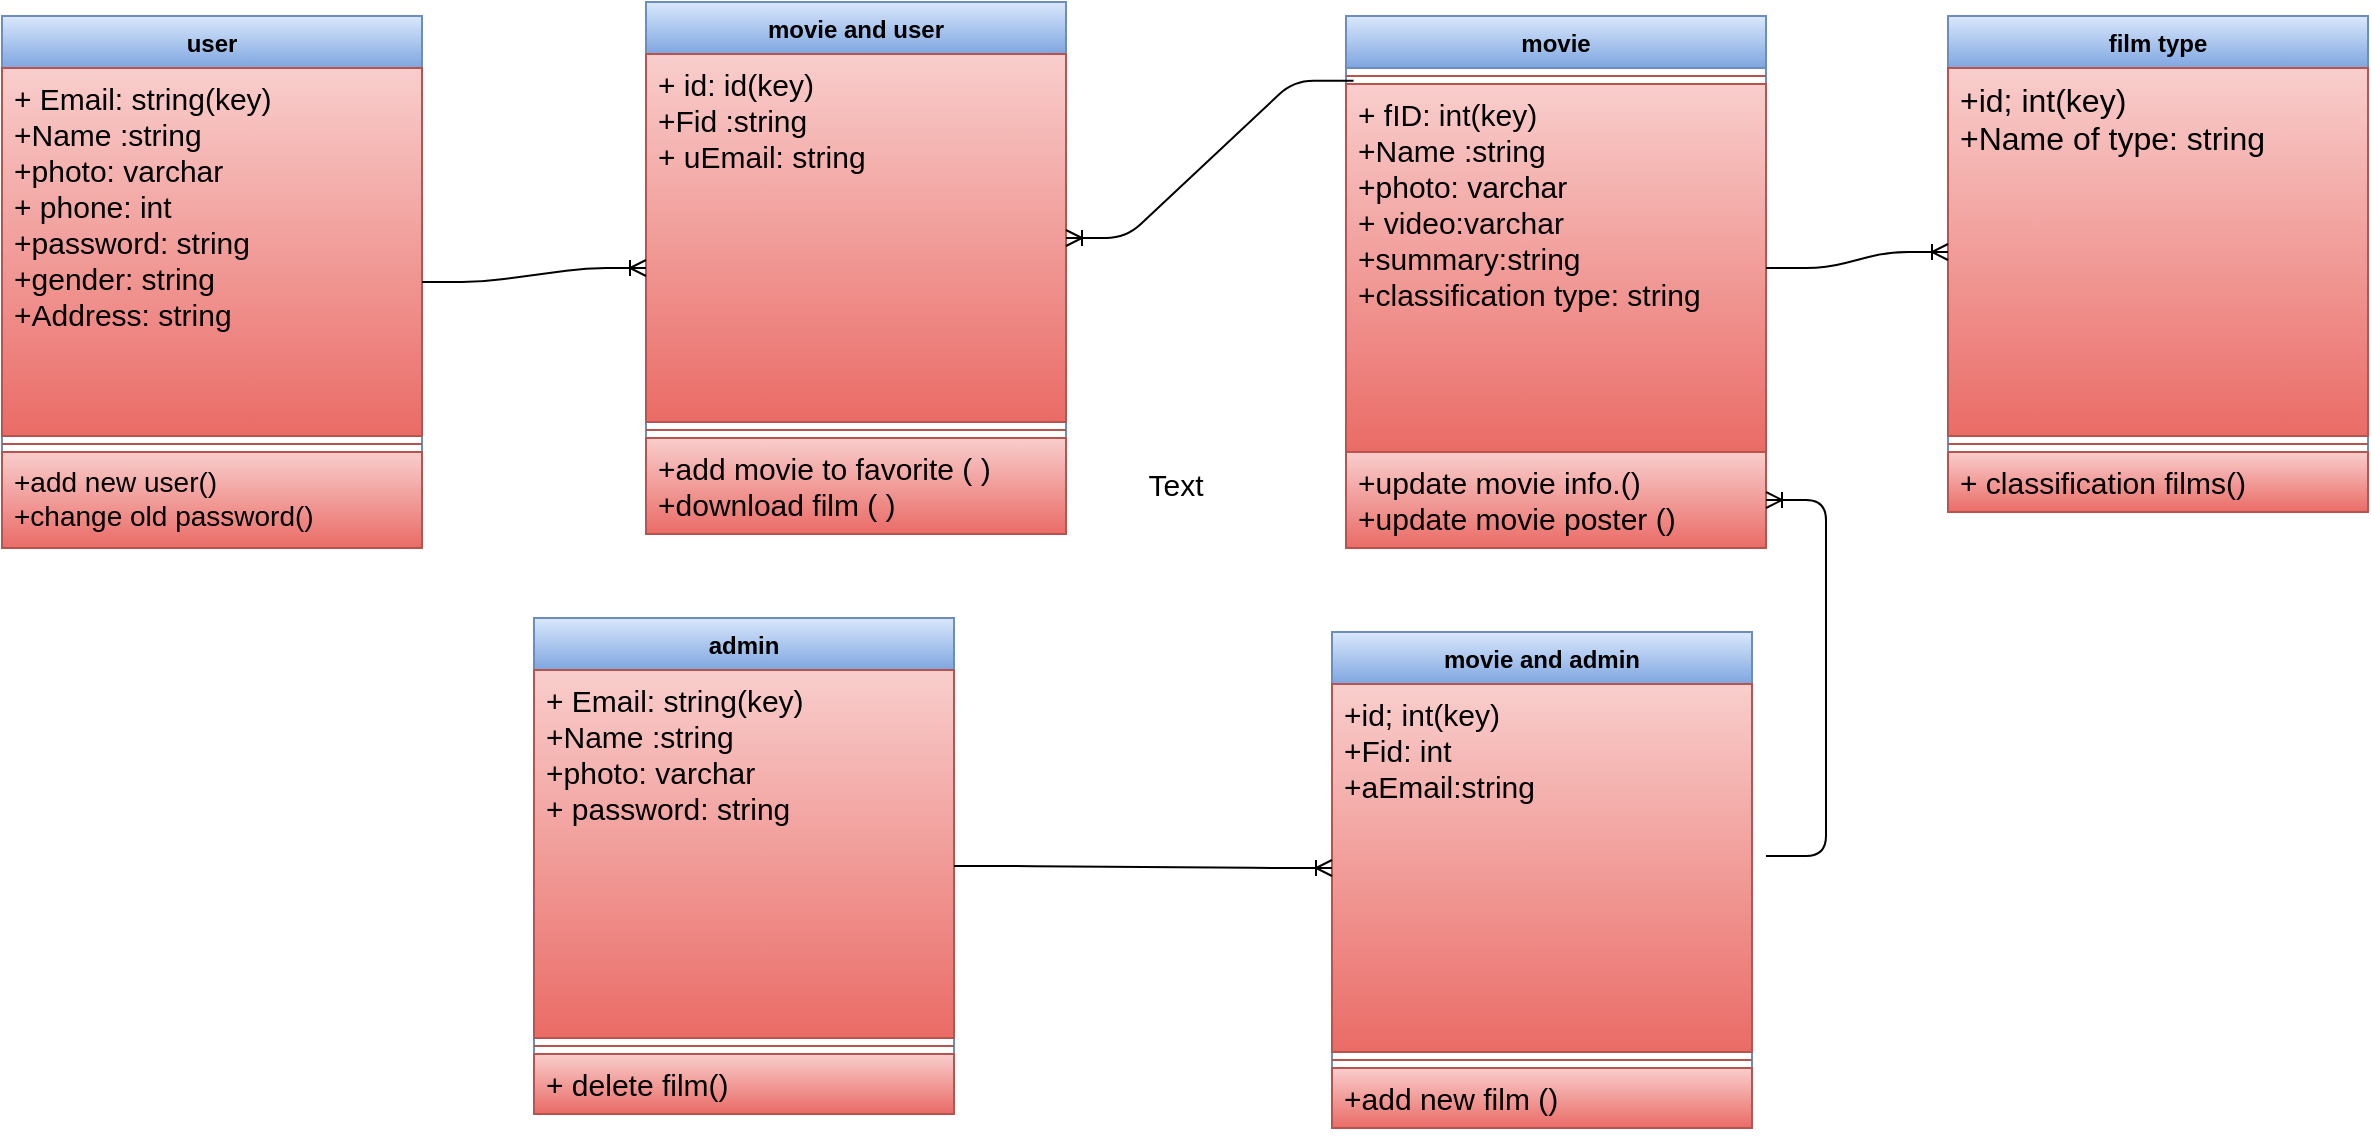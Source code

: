 <mxfile version="13.9.9" type="device"><diagram id="7AgJwCmNWgw9ZFiReIs8" name="Page-1"><mxGraphModel dx="1205" dy="696" grid="1" gridSize="7" guides="1" tooltips="1" connect="1" arrows="1" fold="1" page="1" pageScale="1" pageWidth="3300" pageHeight="4681" math="0" shadow="0"><root><mxCell id="0"/><mxCell id="1" parent="0"/><mxCell id="lH4UO-3YTtDXhrX19vlM-40" value="user" style="swimlane;fontStyle=1;align=center;verticalAlign=top;childLayout=stackLayout;horizontal=1;startSize=26;horizontalStack=0;resizeParent=1;resizeParentMax=0;resizeLast=0;collapsible=1;marginBottom=0;gradientColor=#7ea6e0;fillColor=#dae8fc;strokeColor=#6c8ebf;" parent="1" vertex="1"><mxGeometry x="441" y="315" width="210" height="266" as="geometry"/></mxCell><mxCell id="lH4UO-3YTtDXhrX19vlM-41" value="+ Email: string(key)&#10;+Name :string&#10;+photo: varchar&#10;+ phone: int&#10;+password: string&#10;+gender: string&#10;+Address: string&#10;&#10;" style="text;strokeColor=#b85450;fillColor=#f8cecc;align=left;verticalAlign=top;spacingLeft=4;spacingRight=4;overflow=hidden;rotatable=0;points=[[0,0.5],[1,0.5]];portConstraint=eastwest;gradientColor=#ea6b66;fontSize=15;" parent="lH4UO-3YTtDXhrX19vlM-40" vertex="1"><mxGeometry y="26" width="210" height="184" as="geometry"/></mxCell><mxCell id="lH4UO-3YTtDXhrX19vlM-42" value="" style="line;strokeWidth=1;fillColor=#f8cecc;align=left;verticalAlign=middle;spacingTop=-1;spacingLeft=3;spacingRight=3;rotatable=0;labelPosition=right;points=[];portConstraint=eastwest;gradientColor=#ea6b66;strokeColor=#b85450;" parent="lH4UO-3YTtDXhrX19vlM-40" vertex="1"><mxGeometry y="210" width="210" height="8" as="geometry"/></mxCell><mxCell id="lH4UO-3YTtDXhrX19vlM-43" value="+add new user()&#10;+change old password()" style="text;strokeColor=#b85450;fillColor=#f8cecc;align=left;verticalAlign=top;spacingLeft=4;spacingRight=4;overflow=hidden;rotatable=0;points=[[0,0.5],[1,0.5]];portConstraint=eastwest;gradientColor=#ea6b66;fontSize=14;" parent="lH4UO-3YTtDXhrX19vlM-40" vertex="1"><mxGeometry y="218" width="210" height="48" as="geometry"/></mxCell><mxCell id="lH4UO-3YTtDXhrX19vlM-44" value="movie and user" style="swimlane;fontStyle=1;align=center;verticalAlign=top;childLayout=stackLayout;horizontal=1;startSize=26;horizontalStack=0;resizeParent=1;resizeParentMax=0;resizeLast=0;collapsible=1;marginBottom=0;gradientColor=#7ea6e0;fillColor=#dae8fc;strokeColor=#6c8ebf;" parent="1" vertex="1"><mxGeometry x="763" y="308" width="210" height="266" as="geometry"/></mxCell><mxCell id="lH4UO-3YTtDXhrX19vlM-45" value="+ id: id(key)&#10;+Fid :string&#10;+ uEmail: string&#10;&#10;" style="text;strokeColor=#b85450;fillColor=#f8cecc;align=left;verticalAlign=top;spacingLeft=4;spacingRight=4;overflow=hidden;rotatable=0;points=[[0,0.5],[1,0.5]];portConstraint=eastwest;gradientColor=#ea6b66;fontSize=15;" parent="lH4UO-3YTtDXhrX19vlM-44" vertex="1"><mxGeometry y="26" width="210" height="184" as="geometry"/></mxCell><mxCell id="lH4UO-3YTtDXhrX19vlM-46" value="" style="line;strokeWidth=1;fillColor=#f8cecc;align=left;verticalAlign=middle;spacingTop=-1;spacingLeft=3;spacingRight=3;rotatable=0;labelPosition=right;points=[];portConstraint=eastwest;gradientColor=#ea6b66;strokeColor=#b85450;" parent="lH4UO-3YTtDXhrX19vlM-44" vertex="1"><mxGeometry y="210" width="210" height="8" as="geometry"/></mxCell><mxCell id="lH4UO-3YTtDXhrX19vlM-47" value="+add movie to favorite ( )&#10;+download film ( )" style="text;strokeColor=#b85450;fillColor=#f8cecc;align=left;verticalAlign=top;spacingLeft=4;spacingRight=4;overflow=hidden;rotatable=0;points=[[0,0.5],[1,0.5]];portConstraint=eastwest;gradientColor=#ea6b66;fontSize=15;" parent="lH4UO-3YTtDXhrX19vlM-44" vertex="1"><mxGeometry y="218" width="210" height="48" as="geometry"/></mxCell><mxCell id="lH4UO-3YTtDXhrX19vlM-48" value="film type" style="swimlane;fontStyle=1;align=center;verticalAlign=top;childLayout=stackLayout;horizontal=1;startSize=26;horizontalStack=0;resizeParent=1;resizeParentMax=0;resizeLast=0;collapsible=1;marginBottom=0;gradientColor=#7ea6e0;fillColor=#dae8fc;strokeColor=#6c8ebf;" parent="1" vertex="1"><mxGeometry x="1414" y="315" width="210" height="248" as="geometry"/></mxCell><mxCell id="lH4UO-3YTtDXhrX19vlM-49" value="+id; int(key)&#10;+Name of type: string&#10;" style="text;strokeColor=#b85450;fillColor=#f8cecc;align=left;verticalAlign=top;spacingLeft=4;spacingRight=4;overflow=hidden;rotatable=0;points=[[0,0.5],[1,0.5]];portConstraint=eastwest;gradientColor=#ea6b66;fontSize=16;" parent="lH4UO-3YTtDXhrX19vlM-48" vertex="1"><mxGeometry y="26" width="210" height="184" as="geometry"/></mxCell><mxCell id="lH4UO-3YTtDXhrX19vlM-50" value="" style="line;strokeWidth=1;fillColor=#f8cecc;align=left;verticalAlign=middle;spacingTop=-1;spacingLeft=3;spacingRight=3;rotatable=0;labelPosition=right;points=[];portConstraint=eastwest;gradientColor=#ea6b66;strokeColor=#b85450;" parent="lH4UO-3YTtDXhrX19vlM-48" vertex="1"><mxGeometry y="210" width="210" height="8" as="geometry"/></mxCell><mxCell id="lH4UO-3YTtDXhrX19vlM-51" value="+ classification films()" style="text;strokeColor=#b85450;fillColor=#f8cecc;align=left;verticalAlign=top;spacingLeft=4;spacingRight=4;overflow=hidden;rotatable=0;points=[[0,0.5],[1,0.5]];portConstraint=eastwest;gradientColor=#ea6b66;fontSize=15;" parent="lH4UO-3YTtDXhrX19vlM-48" vertex="1"><mxGeometry y="218" width="210" height="30" as="geometry"/></mxCell><mxCell id="lH4UO-3YTtDXhrX19vlM-58" value="movie and admin" style="swimlane;fontStyle=1;align=center;verticalAlign=top;childLayout=stackLayout;horizontal=1;startSize=26;horizontalStack=0;resizeParent=1;resizeParentMax=0;resizeLast=0;collapsible=1;marginBottom=0;gradientColor=#7ea6e0;fillColor=#dae8fc;strokeColor=#6c8ebf;" parent="1" vertex="1"><mxGeometry x="1106" y="623" width="210" height="248" as="geometry"/></mxCell><mxCell id="lH4UO-3YTtDXhrX19vlM-59" value="+id; int(key)&#10;+Fid: int&#10;+aEmail:string&#10;" style="text;strokeColor=#b85450;fillColor=#f8cecc;align=left;verticalAlign=top;spacingLeft=4;spacingRight=4;overflow=hidden;rotatable=0;points=[[0,0.5],[1,0.5]];portConstraint=eastwest;gradientColor=#ea6b66;fontSize=15;" parent="lH4UO-3YTtDXhrX19vlM-58" vertex="1"><mxGeometry y="26" width="210" height="184" as="geometry"/></mxCell><mxCell id="lH4UO-3YTtDXhrX19vlM-60" value="" style="line;strokeWidth=1;fillColor=#f8cecc;align=left;verticalAlign=middle;spacingTop=-1;spacingLeft=3;spacingRight=3;rotatable=0;labelPosition=right;points=[];portConstraint=eastwest;gradientColor=#ea6b66;strokeColor=#b85450;" parent="lH4UO-3YTtDXhrX19vlM-58" vertex="1"><mxGeometry y="210" width="210" height="8" as="geometry"/></mxCell><mxCell id="lH4UO-3YTtDXhrX19vlM-61" value="+add new film ()" style="text;strokeColor=#b85450;fillColor=#f8cecc;align=left;verticalAlign=top;spacingLeft=4;spacingRight=4;overflow=hidden;rotatable=0;points=[[0,0.5],[1,0.5]];portConstraint=eastwest;gradientColor=#ea6b66;fontSize=15;" parent="lH4UO-3YTtDXhrX19vlM-58" vertex="1"><mxGeometry y="218" width="210" height="30" as="geometry"/></mxCell><mxCell id="lH4UO-3YTtDXhrX19vlM-63" value="admin" style="swimlane;fontStyle=1;align=center;verticalAlign=top;childLayout=stackLayout;horizontal=1;startSize=26;horizontalStack=0;resizeParent=1;resizeParentMax=0;resizeLast=0;collapsible=1;marginBottom=0;gradientColor=#7ea6e0;fillColor=#dae8fc;strokeColor=#6c8ebf;" parent="1" vertex="1"><mxGeometry x="707" y="616" width="210" height="248" as="geometry"/></mxCell><mxCell id="lH4UO-3YTtDXhrX19vlM-64" value="+ Email: string(key)&#10;+Name :string&#10;+photo: varchar&#10;+ password: string&#10;&#10;" style="text;strokeColor=#b85450;fillColor=#f8cecc;align=left;verticalAlign=top;spacingLeft=4;spacingRight=4;overflow=hidden;rotatable=0;points=[[0,0.5],[1,0.5]];portConstraint=eastwest;gradientColor=#ea6b66;fontSize=15;" parent="lH4UO-3YTtDXhrX19vlM-63" vertex="1"><mxGeometry y="26" width="210" height="184" as="geometry"/></mxCell><mxCell id="lH4UO-3YTtDXhrX19vlM-65" value="" style="line;strokeWidth=1;fillColor=#f8cecc;align=left;verticalAlign=middle;spacingTop=-1;spacingLeft=3;spacingRight=3;rotatable=0;labelPosition=right;points=[];portConstraint=eastwest;gradientColor=#ea6b66;strokeColor=#b85450;" parent="lH4UO-3YTtDXhrX19vlM-63" vertex="1"><mxGeometry y="210" width="210" height="8" as="geometry"/></mxCell><mxCell id="lH4UO-3YTtDXhrX19vlM-66" value="+ delete film()" style="text;strokeColor=#b85450;fillColor=#f8cecc;align=left;verticalAlign=top;spacingLeft=4;spacingRight=4;overflow=hidden;rotatable=0;points=[[0,0.5],[1,0.5]];portConstraint=eastwest;gradientColor=#ea6b66;fontSize=15;" parent="lH4UO-3YTtDXhrX19vlM-63" vertex="1"><mxGeometry y="218" width="210" height="30" as="geometry"/></mxCell><mxCell id="lH4UO-3YTtDXhrX19vlM-67" value="movie" style="swimlane;fontStyle=1;align=center;verticalAlign=top;childLayout=stackLayout;horizontal=1;startSize=26;horizontalStack=0;resizeParent=1;resizeParentMax=0;resizeLast=0;collapsible=1;marginBottom=0;gradientColor=#7ea6e0;fillColor=#dae8fc;strokeColor=#6c8ebf;" parent="1" vertex="1"><mxGeometry x="1113" y="315" width="210" height="266" as="geometry"/></mxCell><mxCell id="lH4UO-3YTtDXhrX19vlM-69" value="" style="line;strokeWidth=1;fillColor=#f8cecc;align=left;verticalAlign=middle;spacingTop=-1;spacingLeft=3;spacingRight=3;rotatable=0;labelPosition=right;points=[];portConstraint=eastwest;gradientColor=#ea6b66;strokeColor=#b85450;" parent="lH4UO-3YTtDXhrX19vlM-67" vertex="1"><mxGeometry y="26" width="210" height="8" as="geometry"/></mxCell><mxCell id="lH4UO-3YTtDXhrX19vlM-68" value="+ fID: int(key)&#10;+Name :string&#10;+photo: varchar&#10;+ video:varchar&#10;+summary:string&#10;+classification type: string&#10;&#10;" style="text;strokeColor=#b85450;fillColor=#f8cecc;align=left;verticalAlign=top;spacingLeft=4;spacingRight=4;overflow=hidden;rotatable=0;points=[[0,0.5],[1,0.5]];portConstraint=eastwest;gradientColor=#ea6b66;fontSize=15;" parent="lH4UO-3YTtDXhrX19vlM-67" vertex="1"><mxGeometry y="34" width="210" height="184" as="geometry"/></mxCell><mxCell id="lH4UO-3YTtDXhrX19vlM-70" value="+update movie info.()&#10;+update movie poster ()" style="text;strokeColor=#b85450;fillColor=#f8cecc;align=left;verticalAlign=top;spacingLeft=4;spacingRight=4;overflow=hidden;rotatable=0;points=[[0,0.5],[1,0.5]];portConstraint=eastwest;gradientColor=#ea6b66;fontSize=15;" parent="lH4UO-3YTtDXhrX19vlM-67" vertex="1"><mxGeometry y="218" width="210" height="48" as="geometry"/></mxCell><mxCell id="lH4UO-3YTtDXhrX19vlM-71" value="" style="edgeStyle=entityRelationEdgeStyle;fontSize=12;html=1;endArrow=ERoneToMany;exitX=1;exitY=0.5;exitDx=0;exitDy=0;entryX=0;entryY=0.5;entryDx=0;entryDy=0;" parent="1" source="lH4UO-3YTtDXhrX19vlM-40" target="lH4UO-3YTtDXhrX19vlM-44" edge="1"><mxGeometry width="100" height="100" relative="1" as="geometry"><mxPoint x="1018" y="668" as="sourcePoint"/><mxPoint x="1118" y="568" as="targetPoint"/></mxGeometry></mxCell><mxCell id="lH4UO-3YTtDXhrX19vlM-72" value="" style="edgeStyle=entityRelationEdgeStyle;fontSize=12;html=1;endArrow=ERoneToMany;exitX=0.018;exitY=0.804;exitDx=0;exitDy=0;exitPerimeter=0;" parent="1" source="lH4UO-3YTtDXhrX19vlM-69" target="lH4UO-3YTtDXhrX19vlM-45" edge="1"><mxGeometry width="100" height="100" relative="1" as="geometry"><mxPoint x="1197" y="392" as="sourcePoint"/><mxPoint x="1341" y="477" as="targetPoint"/></mxGeometry></mxCell><mxCell id="lH4UO-3YTtDXhrX19vlM-74" value="" style="edgeStyle=entityRelationEdgeStyle;fontSize=12;html=1;endArrow=ERoneToMany;" parent="1" target="lH4UO-3YTtDXhrX19vlM-70" edge="1"><mxGeometry width="100" height="100" relative="1" as="geometry"><mxPoint x="1323" y="735" as="sourcePoint"/><mxPoint x="1371" y="757" as="targetPoint"/></mxGeometry></mxCell><mxCell id="lH4UO-3YTtDXhrX19vlM-75" value="" style="edgeStyle=entityRelationEdgeStyle;fontSize=12;html=1;endArrow=ERoneToMany;entryX=0;entryY=0.5;entryDx=0;entryDy=0;" parent="1" source="lH4UO-3YTtDXhrX19vlM-68" target="lH4UO-3YTtDXhrX19vlM-49" edge="1"><mxGeometry width="100" height="100" relative="1" as="geometry"><mxPoint x="1021" y="927" as="sourcePoint"/><mxPoint x="1498" y="392" as="targetPoint"/></mxGeometry></mxCell><mxCell id="lH4UO-3YTtDXhrX19vlM-73" value="" style="edgeStyle=entityRelationEdgeStyle;fontSize=12;html=1;endArrow=ERoneToMany;exitX=1;exitY=0.5;exitDx=0;exitDy=0;" parent="1" edge="1" target="lH4UO-3YTtDXhrX19vlM-59" source="lH4UO-3YTtDXhrX19vlM-63"><mxGeometry width="100" height="100" relative="1" as="geometry"><mxPoint x="994" y="672" as="sourcePoint"/><mxPoint x="1211" y="693" as="targetPoint"/></mxGeometry></mxCell><mxCell id="8EOjIdkdpTMrHmLmpffH-2" value="Text" style="text;html=1;strokeColor=none;fillColor=none;align=center;verticalAlign=middle;whiteSpace=wrap;rounded=0;fontSize=15;" vertex="1" parent="1"><mxGeometry x="1008" y="539" width="40" height="20" as="geometry"/></mxCell></root></mxGraphModel></diagram></mxfile>